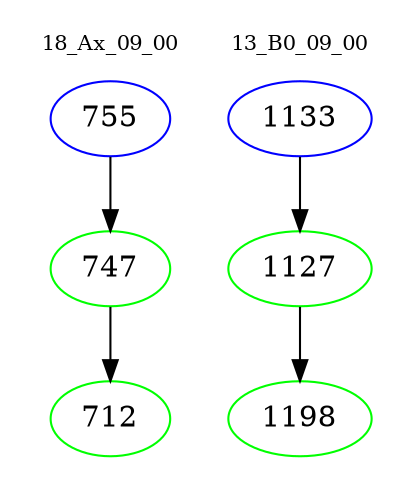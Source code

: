 digraph{
subgraph cluster_0 {
color = white
label = "18_Ax_09_00";
fontsize=10;
T0_755 [label="755", color="blue"]
T0_755 -> T0_747 [color="black"]
T0_747 [label="747", color="green"]
T0_747 -> T0_712 [color="black"]
T0_712 [label="712", color="green"]
}
subgraph cluster_1 {
color = white
label = "13_B0_09_00";
fontsize=10;
T1_1133 [label="1133", color="blue"]
T1_1133 -> T1_1127 [color="black"]
T1_1127 [label="1127", color="green"]
T1_1127 -> T1_1198 [color="black"]
T1_1198 [label="1198", color="green"]
}
}
